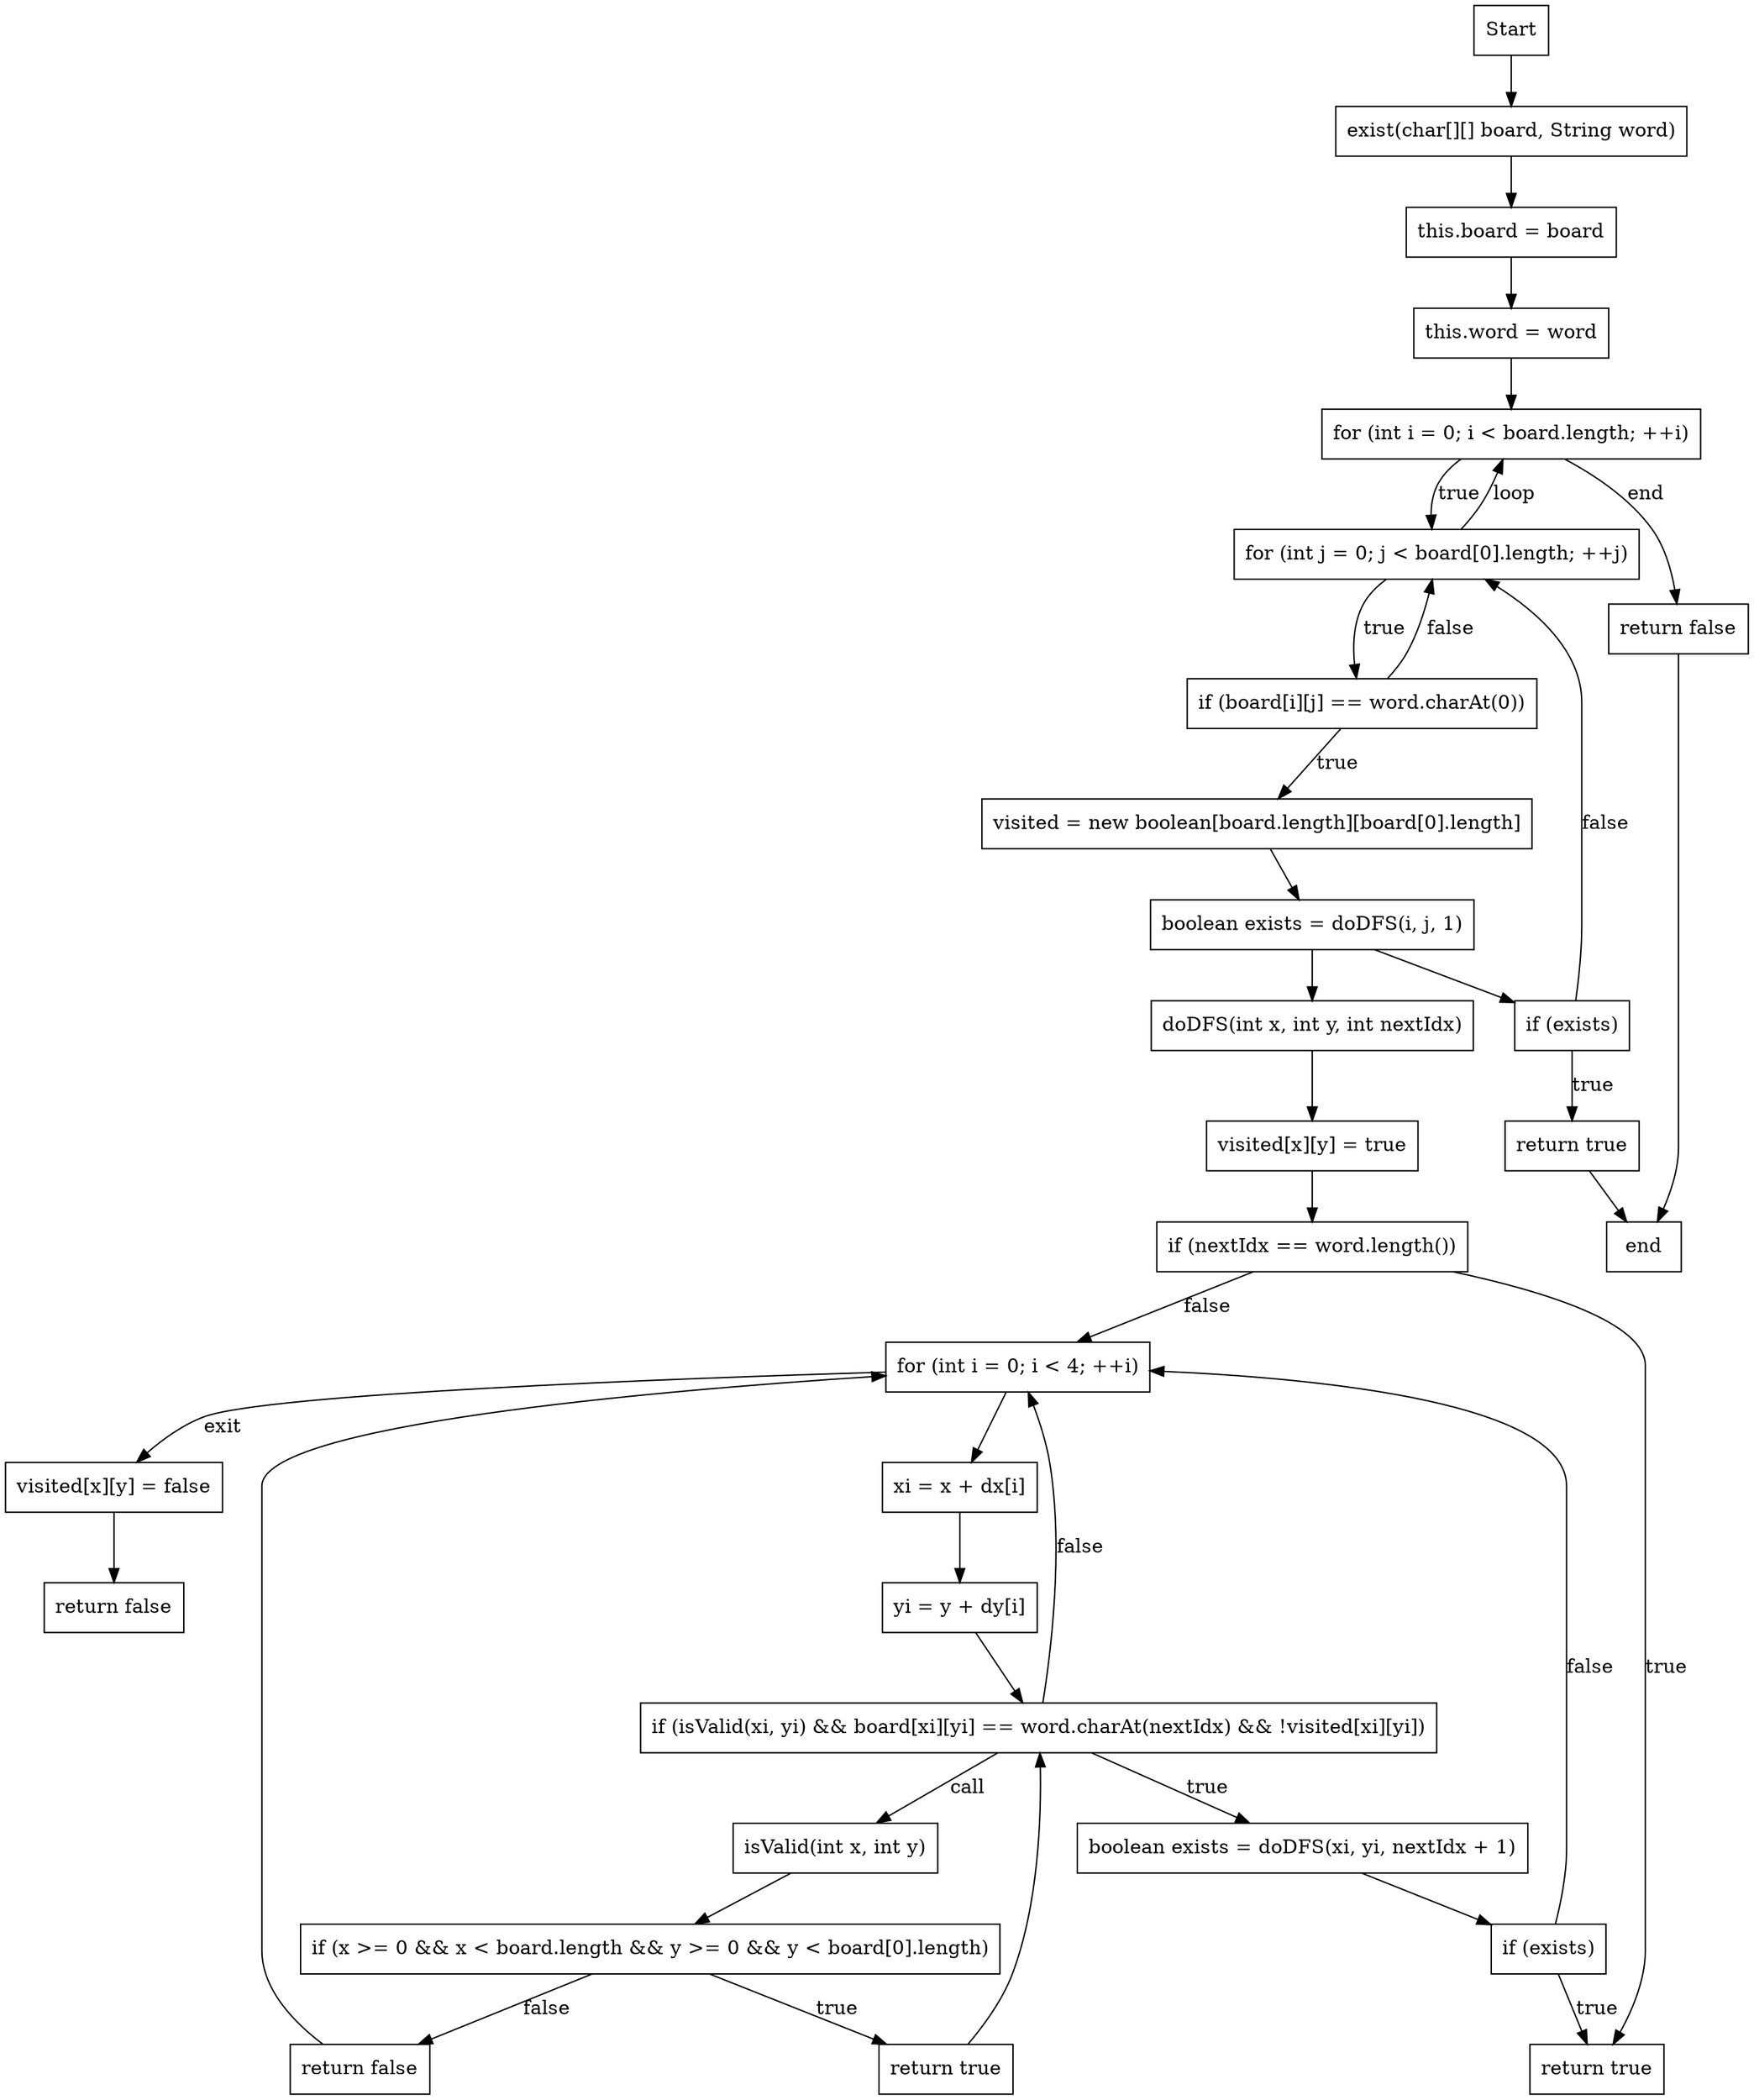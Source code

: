 digraph WordSearchCFG {
    node [shape=box];

    // Entry point
    start [label="Start"];

    // Methods
    isValid [label="isValid(int x, int y)"];
    doDFS_entry [label="doDFS(int x, int y, int nextIdx)"];
    exist_entry [label="exist(char[][] board, String word)"];

    // `isValid` method flow
    isValid_cond [label="if (x >= 0 && x < board.length && y >= 0 && y < board[0].length)"];
    isValid_return_true [label="return true"];
    isValid_return_false [label="return false"];

    // `doDFS` method flow
    doDFS_set_visited [label="visited[x][y] = true"];
    doDFS_check_nextIdx [label="if (nextIdx == word.length())"];
    doDFS_return_true [label="return true"];
    doDFS_loop [label="for (int i = 0; i < 4; ++i)"];
    doDFS_calc_xi [label="xi = x + dx[i]"];
    doDFS_calc_yi [label="yi = y + dy[i]"];
    doDFS_check_conditions [label="if (isValid(xi, yi) && board[xi][yi] == word.charAt(nextIdx) && !visited[xi][yi])"];
    doDFS_recursive [label="boolean exists = doDFS(xi, yi, nextIdx + 1)"];
    doDFS_check_exists [label="if (exists)"];
    doDFS_unset_visited [label="visited[x][y] = false"];
    doDFS_return_false [label="return false"];

    // `exist` method flow
    exist_init_board [label="this.board = board"];
    exist_init_word [label="this.word = word"];
    exist_outer_loop [label="for (int i = 0; i < board.length; ++i)"];
    exist_inner_loop [label="for (int j = 0; j < board[0].length; ++j)"];
    exist_check_first_char [label="if (board[i][j] == word.charAt(0))"];
    exist_init_visited [label="visited = new boolean[board.length][board[0].length]"];
    exist_call_doDFS [label="boolean exists = doDFS(i, j, 1)"];
    exist_check_exists [label="if (exists)"];
    exist_return_true [label="return true"];
    exist_return_false [label="return false"];

    // Connections
    start -> exist_entry;

    exist_entry -> exist_init_board;
    exist_init_board -> exist_init_word;
    exist_init_word -> exist_outer_loop;

    exist_outer_loop -> exist_inner_loop [label="true"];
    exist_inner_loop -> exist_check_first_char [label="true"];
    exist_check_first_char -> exist_init_visited [label="true"];
    exist_check_first_char -> exist_inner_loop [label="false"];
    exist_init_visited -> exist_call_doDFS;
    exist_call_doDFS -> exist_check_exists;
    exist_check_exists -> exist_return_true [label="true"];
    exist_check_exists -> exist_inner_loop [label="false"];
    exist_inner_loop -> exist_outer_loop [label="loop"];
    exist_outer_loop -> exist_return_false [label="end"];

    exist_call_doDFS -> doDFS_entry;
    
    // doDFS flow
    doDFS_entry -> doDFS_set_visited;
    doDFS_set_visited -> doDFS_check_nextIdx;
    doDFS_check_nextIdx -> doDFS_return_true [label="true"];
    doDFS_check_nextIdx -> doDFS_loop [label="false"];
    doDFS_loop -> doDFS_calc_xi;
    doDFS_calc_xi -> doDFS_calc_yi;
    doDFS_calc_yi -> doDFS_check_conditions;
    doDFS_check_conditions -> doDFS_recursive [label="true"];
    doDFS_check_conditions -> doDFS_loop [label="false"];
    doDFS_recursive -> doDFS_check_exists;
    doDFS_check_exists -> doDFS_return_true [label="true"];
    doDFS_check_exists -> doDFS_loop [label="false"];
    doDFS_loop -> doDFS_unset_visited [label="exit"];
    doDFS_unset_visited -> doDFS_return_false;

    // isValid flow
    doDFS_check_conditions -> isValid [label="call"];
    isValid -> isValid_cond;
    isValid_cond -> isValid_return_true [label="true"];
    isValid_cond -> isValid_return_false [label="false"];
    isValid_return_true -> doDFS_check_conditions;
    isValid_return_false -> doDFS_loop;

    // End
    exist_return_true -> end;
    exist_return_false -> end;
}